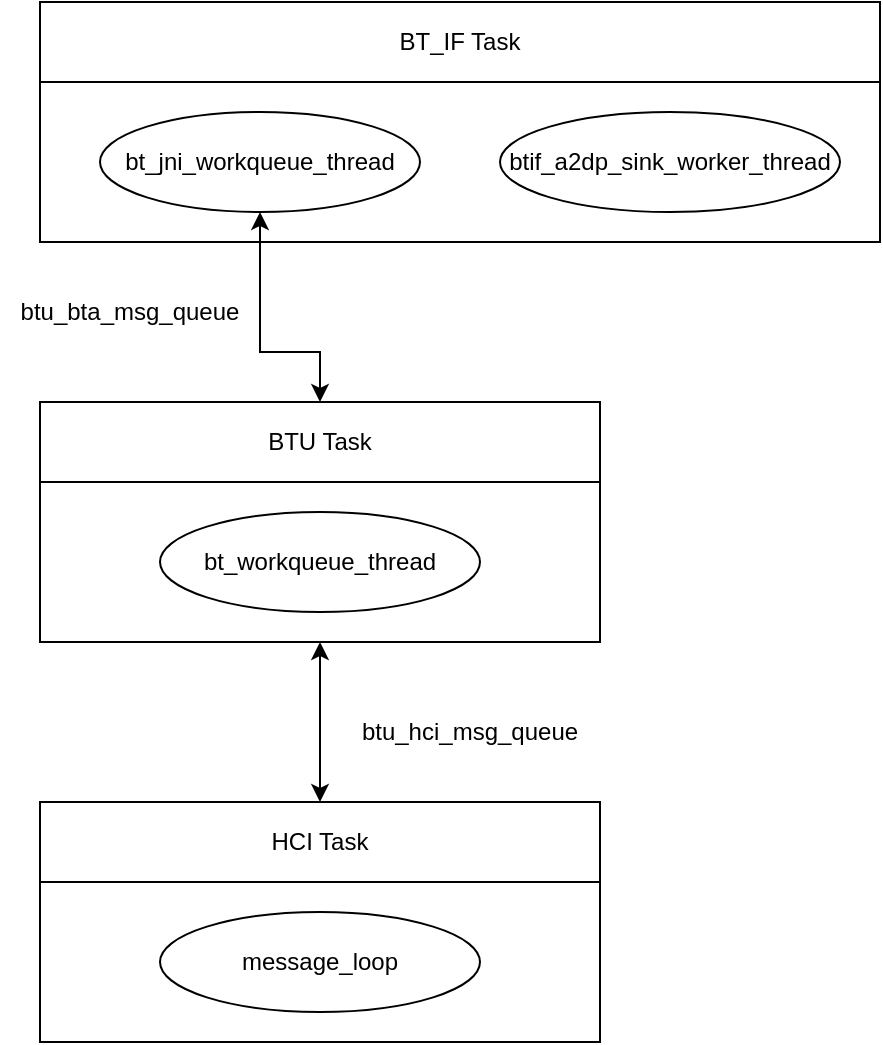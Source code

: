 <mxfile version="27.2.0">
  <diagram name="Page-1" id="zDsPpkPJ3LKyH3Z5pE1_">
    <mxGraphModel dx="1042" dy="658" grid="1" gridSize="10" guides="1" tooltips="1" connect="1" arrows="1" fold="1" page="1" pageScale="1" pageWidth="1169" pageHeight="1654" math="0" shadow="0">
      <root>
        <mxCell id="0" />
        <mxCell id="1" parent="0" />
        <mxCell id="e3imeY2N8iYgfg-wcPUl-1" value="" style="rounded=0;whiteSpace=wrap;html=1;" vertex="1" parent="1">
          <mxGeometry x="130" y="280" width="420" height="80" as="geometry" />
        </mxCell>
        <mxCell id="e3imeY2N8iYgfg-wcPUl-2" value="BT_IF Task" style="rounded=0;whiteSpace=wrap;html=1;" vertex="1" parent="1">
          <mxGeometry x="130" y="240" width="420" height="40" as="geometry" />
        </mxCell>
        <mxCell id="e3imeY2N8iYgfg-wcPUl-3" value="bt_jni_workqueue_thread" style="ellipse;whiteSpace=wrap;html=1;" vertex="1" parent="1">
          <mxGeometry x="160" y="295" width="160" height="50" as="geometry" />
        </mxCell>
        <mxCell id="e3imeY2N8iYgfg-wcPUl-4" value="btif_a2dp_sink_worker_thread" style="ellipse;whiteSpace=wrap;html=1;" vertex="1" parent="1">
          <mxGeometry x="360" y="295" width="170" height="50" as="geometry" />
        </mxCell>
        <mxCell id="e3imeY2N8iYgfg-wcPUl-17" value="" style="edgeStyle=orthogonalEdgeStyle;rounded=0;orthogonalLoop=1;jettySize=auto;html=1;entryX=0.5;entryY=1;entryDx=0;entryDy=0;startArrow=classic;startFill=1;" edge="1" parent="1" source="e3imeY2N8iYgfg-wcPUl-5" target="e3imeY2N8iYgfg-wcPUl-3">
          <mxGeometry relative="1" as="geometry">
            <Array as="points">
              <mxPoint x="270" y="415" />
              <mxPoint x="240" y="415" />
            </Array>
          </mxGeometry>
        </mxCell>
        <mxCell id="e3imeY2N8iYgfg-wcPUl-5" value="BTU Task" style="rounded=0;whiteSpace=wrap;html=1;" vertex="1" parent="1">
          <mxGeometry x="130" y="440" width="280" height="40" as="geometry" />
        </mxCell>
        <mxCell id="e3imeY2N8iYgfg-wcPUl-6" value="bt" style="rounded=0;whiteSpace=wrap;html=1;" vertex="1" parent="1">
          <mxGeometry x="130" y="480" width="280" height="80" as="geometry" />
        </mxCell>
        <mxCell id="e3imeY2N8iYgfg-wcPUl-8" value="bt_workqueue_thread" style="ellipse;whiteSpace=wrap;html=1;" vertex="1" parent="1">
          <mxGeometry x="190" y="495" width="160" height="50" as="geometry" />
        </mxCell>
        <mxCell id="e3imeY2N8iYgfg-wcPUl-14" value="" style="edgeStyle=orthogonalEdgeStyle;rounded=0;orthogonalLoop=1;jettySize=auto;html=1;entryX=0.5;entryY=1;entryDx=0;entryDy=0;jumpStyle=none;curved=0;startArrow=classic;startFill=1;" edge="1" parent="1" source="e3imeY2N8iYgfg-wcPUl-11" target="e3imeY2N8iYgfg-wcPUl-6">
          <mxGeometry relative="1" as="geometry">
            <mxPoint x="270" y="570" as="targetPoint" />
            <Array as="points">
              <mxPoint x="270" y="580" />
              <mxPoint x="270" y="580" />
            </Array>
          </mxGeometry>
        </mxCell>
        <mxCell id="e3imeY2N8iYgfg-wcPUl-11" value="HCI Task" style="rounded=0;whiteSpace=wrap;html=1;" vertex="1" parent="1">
          <mxGeometry x="130" y="640" width="280" height="40" as="geometry" />
        </mxCell>
        <mxCell id="e3imeY2N8iYgfg-wcPUl-12" value="bt" style="rounded=0;whiteSpace=wrap;html=1;" vertex="1" parent="1">
          <mxGeometry x="130" y="680" width="280" height="80" as="geometry" />
        </mxCell>
        <mxCell id="e3imeY2N8iYgfg-wcPUl-13" value="message_loop" style="ellipse;whiteSpace=wrap;html=1;" vertex="1" parent="1">
          <mxGeometry x="190" y="695" width="160" height="50" as="geometry" />
        </mxCell>
        <mxCell id="e3imeY2N8iYgfg-wcPUl-15" value="btu_hci_msg_queue" style="text;html=1;align=center;verticalAlign=middle;whiteSpace=wrap;rounded=0;" vertex="1" parent="1">
          <mxGeometry x="280" y="590" width="130" height="30" as="geometry" />
        </mxCell>
        <mxCell id="e3imeY2N8iYgfg-wcPUl-16" value="btu_bta_msg_queue" style="text;html=1;align=center;verticalAlign=middle;whiteSpace=wrap;rounded=0;" vertex="1" parent="1">
          <mxGeometry x="110" y="390" width="130" height="10" as="geometry" />
        </mxCell>
      </root>
    </mxGraphModel>
  </diagram>
</mxfile>

